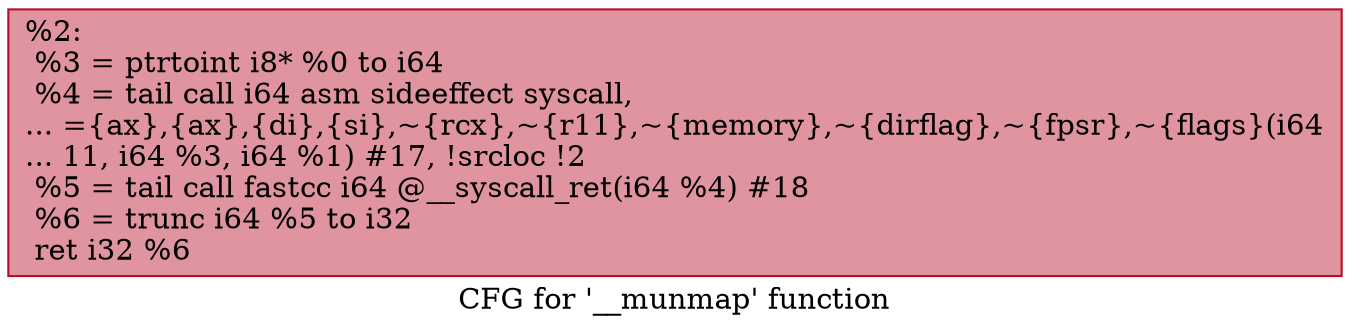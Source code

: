digraph "CFG for '__munmap' function" {
	label="CFG for '__munmap' function";

	Node0x131d760 [shape=record,color="#b70d28ff", style=filled, fillcolor="#b70d2870",label="{%2:\l  %3 = ptrtoint i8* %0 to i64\l  %4 = tail call i64 asm sideeffect syscall,\l... =\{ax\},\{ax\},\{di\},\{si\},~\{rcx\},~\{r11\},~\{memory\},~\{dirflag\},~\{fpsr\},~\{flags\}(i64\l... 11, i64 %3, i64 %1) #17, !srcloc !2\l  %5 = tail call fastcc i64 @__syscall_ret(i64 %4) #18\l  %6 = trunc i64 %5 to i32\l  ret i32 %6\l}"];
}
